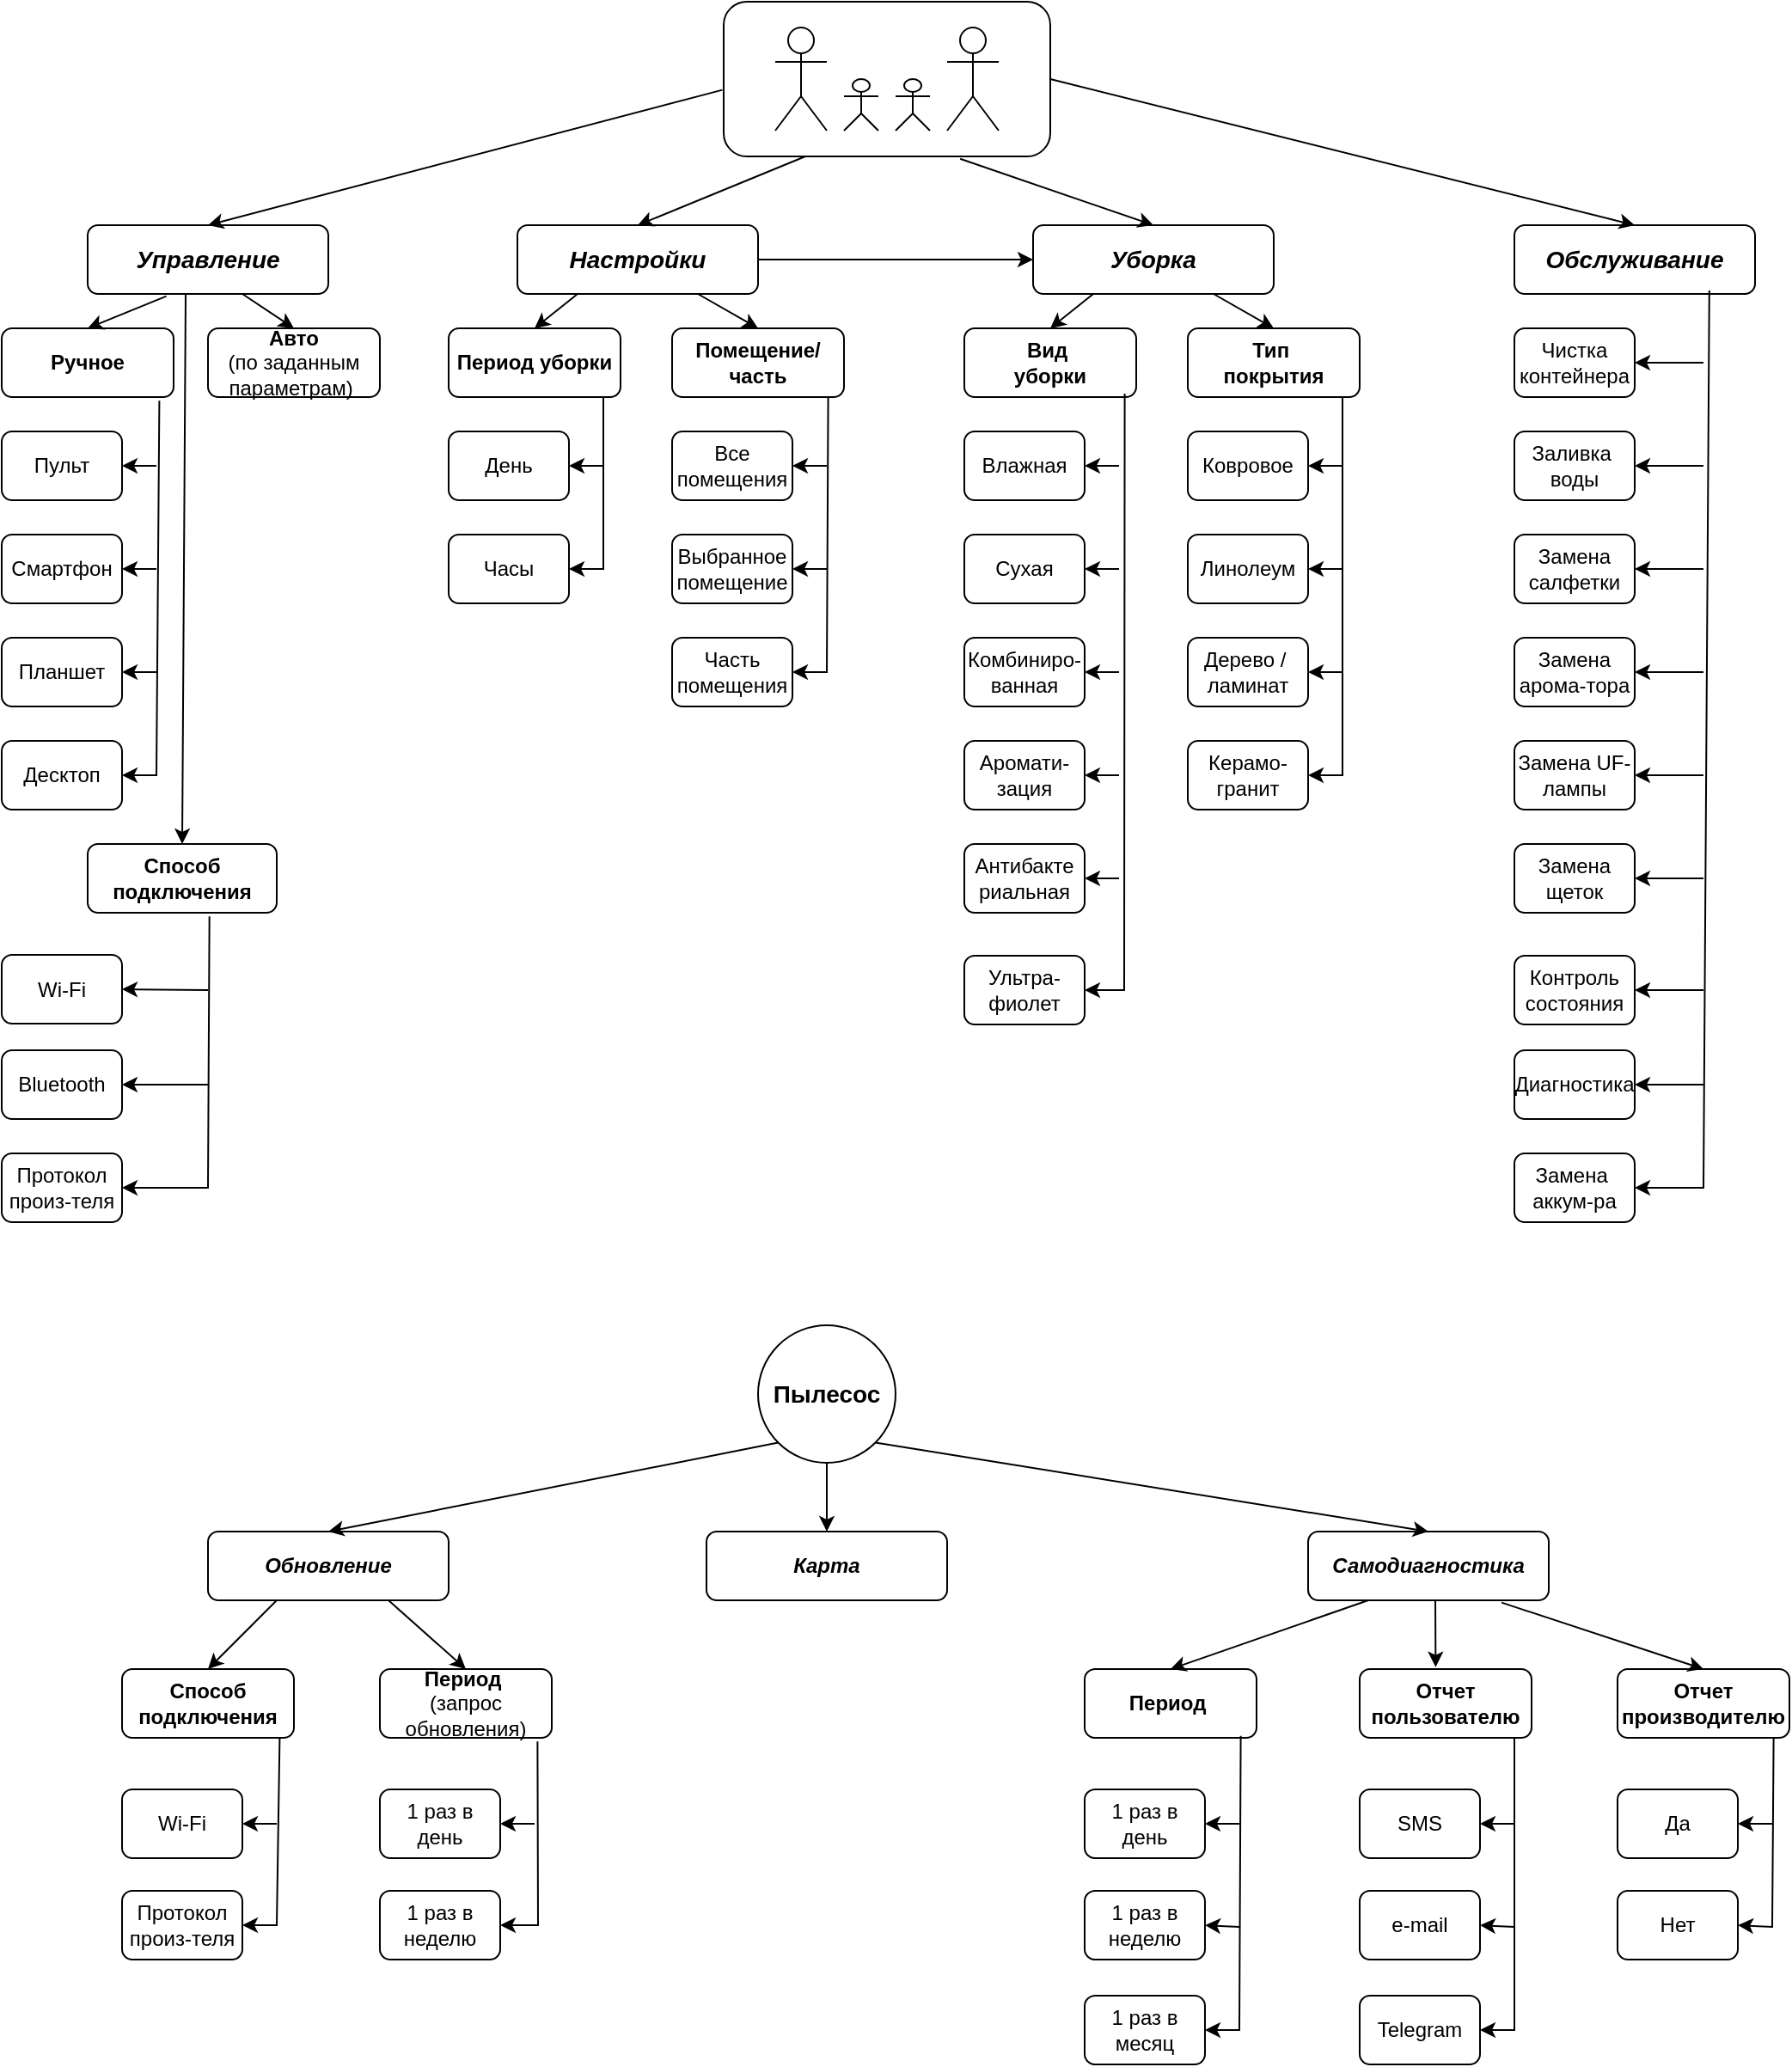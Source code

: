 <mxfile version="21.6.8" type="device">
  <diagram name="Страница — 1" id="SS0LKiCaNw81n5sCxz9W">
    <mxGraphModel dx="1395" dy="712" grid="1" gridSize="10" guides="1" tooltips="1" connect="1" arrows="1" fold="1" page="1" pageScale="1" pageWidth="827" pageHeight="1169" math="0" shadow="0">
      <root>
        <mxCell id="0" />
        <mxCell id="1" parent="0" />
        <mxCell id="bvIRMd0TTN2Kx9kv86Fz-1" value="" style="rounded=1;whiteSpace=wrap;html=1;" parent="1" vertex="1">
          <mxGeometry x="420" y="30" width="190" height="90" as="geometry" />
        </mxCell>
        <mxCell id="bvIRMd0TTN2Kx9kv86Fz-2" value="" style="shape=umlActor;verticalLabelPosition=bottom;verticalAlign=top;html=1;outlineConnect=0;" parent="1" vertex="1">
          <mxGeometry x="450" y="45" width="30" height="60" as="geometry" />
        </mxCell>
        <mxCell id="bvIRMd0TTN2Kx9kv86Fz-4" value="" style="shape=umlActor;verticalLabelPosition=bottom;verticalAlign=top;html=1;outlineConnect=0;" parent="1" vertex="1">
          <mxGeometry x="550" y="45" width="30" height="60" as="geometry" />
        </mxCell>
        <mxCell id="bvIRMd0TTN2Kx9kv86Fz-5" value="" style="shape=umlActor;verticalLabelPosition=bottom;verticalAlign=top;html=1;outlineConnect=0;" parent="1" vertex="1">
          <mxGeometry x="490" y="75" width="20" height="30" as="geometry" />
        </mxCell>
        <mxCell id="bvIRMd0TTN2Kx9kv86Fz-6" value="" style="shape=umlActor;verticalLabelPosition=bottom;verticalAlign=top;html=1;outlineConnect=0;" parent="1" vertex="1">
          <mxGeometry x="520" y="75" width="20" height="30" as="geometry" />
        </mxCell>
        <mxCell id="bvIRMd0TTN2Kx9kv86Fz-10" value="&lt;b&gt;&lt;i&gt;&lt;font style=&quot;font-size: 14px;&quot;&gt;Уборка&lt;/font&gt;&lt;/i&gt;&lt;/b&gt;" style="rounded=1;whiteSpace=wrap;html=1;" parent="1" vertex="1">
          <mxGeometry x="600" y="160" width="140" height="40" as="geometry" />
        </mxCell>
        <mxCell id="bvIRMd0TTN2Kx9kv86Fz-14" value="&lt;b&gt;&lt;i&gt;&lt;font style=&quot;font-size: 14px;&quot;&gt;Обслуживание&lt;/font&gt;&lt;/i&gt;&lt;/b&gt;" style="rounded=1;whiteSpace=wrap;html=1;" parent="1" vertex="1">
          <mxGeometry x="880" y="160" width="140" height="40" as="geometry" />
        </mxCell>
        <mxCell id="bvIRMd0TTN2Kx9kv86Fz-15" value="&lt;b&gt;Способ&lt;br&gt;подключения&lt;/b&gt;" style="rounded=1;whiteSpace=wrap;html=1;" parent="1" vertex="1">
          <mxGeometry x="50" y="520" width="110" height="40" as="geometry" />
        </mxCell>
        <mxCell id="bvIRMd0TTN2Kx9kv86Fz-16" value="Влажная" style="rounded=1;whiteSpace=wrap;html=1;" parent="1" vertex="1">
          <mxGeometry x="560" y="280" width="70" height="40" as="geometry" />
        </mxCell>
        <mxCell id="bvIRMd0TTN2Kx9kv86Fz-19" value="Сухая" style="rounded=1;whiteSpace=wrap;html=1;" parent="1" vertex="1">
          <mxGeometry x="560" y="340" width="70" height="40" as="geometry" />
        </mxCell>
        <mxCell id="bvIRMd0TTN2Kx9kv86Fz-20" value="Комбиниро-ванная" style="rounded=1;whiteSpace=wrap;html=1;" parent="1" vertex="1">
          <mxGeometry x="560" y="400" width="70" height="40" as="geometry" />
        </mxCell>
        <mxCell id="bvIRMd0TTN2Kx9kv86Fz-21" value="Аромати-зация" style="rounded=1;whiteSpace=wrap;html=1;" parent="1" vertex="1">
          <mxGeometry x="560" y="460" width="70" height="40" as="geometry" />
        </mxCell>
        <mxCell id="bvIRMd0TTN2Kx9kv86Fz-22" value="Антибакте&lt;br style=&quot;border-color: var(--border-color);&quot;&gt;риальная" style="rounded=1;whiteSpace=wrap;html=1;" parent="1" vertex="1">
          <mxGeometry x="560" y="520" width="70" height="40" as="geometry" />
        </mxCell>
        <mxCell id="bvIRMd0TTN2Kx9kv86Fz-25" value="&lt;b&gt;&lt;i&gt;&lt;font style=&quot;font-size: 14px;&quot;&gt;Управление&lt;/font&gt;&lt;/i&gt;&lt;/b&gt;" style="rounded=1;whiteSpace=wrap;html=1;" parent="1" vertex="1">
          <mxGeometry x="50" y="160" width="140" height="40" as="geometry" />
        </mxCell>
        <mxCell id="bvIRMd0TTN2Kx9kv86Fz-26" value="&lt;b&gt;Авто &lt;/b&gt;&lt;br&gt;(по заданным&lt;br&gt;параметрам)&amp;nbsp;" style="rounded=1;whiteSpace=wrap;html=1;" parent="1" vertex="1">
          <mxGeometry x="120" y="220" width="100" height="40" as="geometry" />
        </mxCell>
        <mxCell id="bvIRMd0TTN2Kx9kv86Fz-27" value="&lt;font style=&quot;font-size: 12px;&quot;&gt;&lt;b&gt;Ручное&lt;/b&gt;&lt;/font&gt;" style="rounded=1;whiteSpace=wrap;html=1;" parent="1" vertex="1">
          <mxGeometry y="220" width="100" height="40" as="geometry" />
        </mxCell>
        <mxCell id="bvIRMd0TTN2Kx9kv86Fz-28" value="&lt;b&gt;&lt;i&gt;&lt;font style=&quot;font-size: 14px;&quot;&gt;Настройки&lt;/font&gt;&lt;/i&gt;&lt;/b&gt;" style="rounded=1;whiteSpace=wrap;html=1;" parent="1" vertex="1">
          <mxGeometry x="300" y="160" width="140" height="40" as="geometry" />
        </mxCell>
        <mxCell id="bvIRMd0TTN2Kx9kv86Fz-29" value="&lt;b&gt;Помещение/&lt;br&gt;часть&lt;/b&gt;" style="rounded=1;whiteSpace=wrap;html=1;" parent="1" vertex="1">
          <mxGeometry x="390" y="220" width="100" height="40" as="geometry" />
        </mxCell>
        <mxCell id="bvIRMd0TTN2Kx9kv86Fz-30" value="&lt;b&gt;Период уборки&lt;/b&gt;" style="rounded=1;whiteSpace=wrap;html=1;" parent="1" vertex="1">
          <mxGeometry x="260" y="220" width="100" height="40" as="geometry" />
        </mxCell>
        <mxCell id="bvIRMd0TTN2Kx9kv86Fz-32" value="Все помещения" style="rounded=1;whiteSpace=wrap;html=1;" parent="1" vertex="1">
          <mxGeometry x="390" y="280" width="70" height="40" as="geometry" />
        </mxCell>
        <mxCell id="bvIRMd0TTN2Kx9kv86Fz-33" value="Выбранное помещение" style="rounded=1;whiteSpace=wrap;html=1;" parent="1" vertex="1">
          <mxGeometry x="390" y="340" width="70" height="40" as="geometry" />
        </mxCell>
        <mxCell id="bvIRMd0TTN2Kx9kv86Fz-34" value="Часть помещения" style="rounded=1;whiteSpace=wrap;html=1;" parent="1" vertex="1">
          <mxGeometry x="390" y="400" width="70" height="40" as="geometry" />
        </mxCell>
        <mxCell id="bvIRMd0TTN2Kx9kv86Fz-35" value="День" style="rounded=1;whiteSpace=wrap;html=1;" parent="1" vertex="1">
          <mxGeometry x="260" y="280" width="70" height="40" as="geometry" />
        </mxCell>
        <mxCell id="bvIRMd0TTN2Kx9kv86Fz-36" value="Часы" style="rounded=1;whiteSpace=wrap;html=1;" parent="1" vertex="1">
          <mxGeometry x="260" y="340" width="70" height="40" as="geometry" />
        </mxCell>
        <mxCell id="bvIRMd0TTN2Kx9kv86Fz-38" value="Пульт" style="rounded=1;whiteSpace=wrap;html=1;" parent="1" vertex="1">
          <mxGeometry y="280" width="70" height="40" as="geometry" />
        </mxCell>
        <mxCell id="bvIRMd0TTN2Kx9kv86Fz-39" value="Смартфон" style="rounded=1;whiteSpace=wrap;html=1;" parent="1" vertex="1">
          <mxGeometry y="340" width="70" height="40" as="geometry" />
        </mxCell>
        <mxCell id="bvIRMd0TTN2Kx9kv86Fz-40" value="Планшет" style="rounded=1;whiteSpace=wrap;html=1;" parent="1" vertex="1">
          <mxGeometry y="400" width="70" height="40" as="geometry" />
        </mxCell>
        <mxCell id="bvIRMd0TTN2Kx9kv86Fz-41" value="Wi-Fi" style="rounded=1;whiteSpace=wrap;html=1;" parent="1" vertex="1">
          <mxGeometry y="584.5" width="70" height="40" as="geometry" />
        </mxCell>
        <mxCell id="bvIRMd0TTN2Kx9kv86Fz-42" value="Bluetooth" style="rounded=1;whiteSpace=wrap;html=1;" parent="1" vertex="1">
          <mxGeometry y="640" width="70" height="40" as="geometry" />
        </mxCell>
        <mxCell id="bvIRMd0TTN2Kx9kv86Fz-43" value="Протокол&lt;br&gt;произ-теля" style="rounded=1;whiteSpace=wrap;html=1;" parent="1" vertex="1">
          <mxGeometry y="700" width="70" height="40" as="geometry" />
        </mxCell>
        <mxCell id="bvIRMd0TTN2Kx9kv86Fz-46" value="Десктоп" style="rounded=1;whiteSpace=wrap;html=1;" parent="1" vertex="1">
          <mxGeometry y="460" width="70" height="40" as="geometry" />
        </mxCell>
        <mxCell id="bvIRMd0TTN2Kx9kv86Fz-47" value="&lt;b&gt;Тип&amp;nbsp;&lt;br&gt;покрытия&lt;/b&gt;" style="rounded=1;whiteSpace=wrap;html=1;" parent="1" vertex="1">
          <mxGeometry x="690" y="220" width="100" height="40" as="geometry" />
        </mxCell>
        <mxCell id="bvIRMd0TTN2Kx9kv86Fz-48" value="Ковровое" style="rounded=1;whiteSpace=wrap;html=1;" parent="1" vertex="1">
          <mxGeometry x="690" y="280" width="70" height="40" as="geometry" />
        </mxCell>
        <mxCell id="bvIRMd0TTN2Kx9kv86Fz-49" value="Дерево /&amp;nbsp;&lt;br&gt;ламинат" style="rounded=1;whiteSpace=wrap;html=1;" parent="1" vertex="1">
          <mxGeometry x="690" y="400" width="70" height="40" as="geometry" />
        </mxCell>
        <mxCell id="bvIRMd0TTN2Kx9kv86Fz-50" value="Керамо-гранит" style="rounded=1;whiteSpace=wrap;html=1;" parent="1" vertex="1">
          <mxGeometry x="690" y="460" width="70" height="40" as="geometry" />
        </mxCell>
        <mxCell id="bvIRMd0TTN2Kx9kv86Fz-51" value="Линолеум" style="rounded=1;whiteSpace=wrap;html=1;" parent="1" vertex="1">
          <mxGeometry x="690" y="340" width="70" height="40" as="geometry" />
        </mxCell>
        <mxCell id="bvIRMd0TTN2Kx9kv86Fz-53" value="Замена&lt;br&gt;щеток" style="rounded=1;whiteSpace=wrap;html=1;" parent="1" vertex="1">
          <mxGeometry x="880" y="520" width="70" height="40" as="geometry" />
        </mxCell>
        <mxCell id="bvIRMd0TTN2Kx9kv86Fz-54" value="Замена&amp;nbsp;&lt;br&gt;аккум-ра" style="rounded=1;whiteSpace=wrap;html=1;" parent="1" vertex="1">
          <mxGeometry x="880" y="700" width="70" height="40" as="geometry" />
        </mxCell>
        <mxCell id="bvIRMd0TTN2Kx9kv86Fz-55" value="Чистка&lt;br&gt;контейнера" style="rounded=1;whiteSpace=wrap;html=1;" parent="1" vertex="1">
          <mxGeometry x="880" y="220" width="70" height="40" as="geometry" />
        </mxCell>
        <mxCell id="bvIRMd0TTN2Kx9kv86Fz-56" value="Заливка&amp;nbsp;&lt;br&gt;воды" style="rounded=1;whiteSpace=wrap;html=1;" parent="1" vertex="1">
          <mxGeometry x="880" y="280" width="70" height="40" as="geometry" />
        </mxCell>
        <mxCell id="bvIRMd0TTN2Kx9kv86Fz-57" value="Диагностика" style="rounded=1;whiteSpace=wrap;html=1;" parent="1" vertex="1">
          <mxGeometry x="880" y="640" width="70" height="40" as="geometry" />
        </mxCell>
        <mxCell id="bvIRMd0TTN2Kx9kv86Fz-58" value="Замена UF-лампы" style="rounded=1;whiteSpace=wrap;html=1;" parent="1" vertex="1">
          <mxGeometry x="880" y="460" width="70" height="40" as="geometry" />
        </mxCell>
        <mxCell id="bvIRMd0TTN2Kx9kv86Fz-59" value="Замена&lt;br&gt;арома-тора" style="rounded=1;whiteSpace=wrap;html=1;" parent="1" vertex="1">
          <mxGeometry x="880" y="400" width="70" height="40" as="geometry" />
        </mxCell>
        <mxCell id="bvIRMd0TTN2Kx9kv86Fz-61" value="&lt;font style=&quot;font-size: 14px;&quot;&gt;&lt;b&gt;Пылесос&lt;/b&gt;&lt;/font&gt;" style="ellipse;whiteSpace=wrap;html=1;aspect=fixed;" parent="1" vertex="1">
          <mxGeometry x="440" y="800" width="80" height="80" as="geometry" />
        </mxCell>
        <mxCell id="bvIRMd0TTN2Kx9kv86Fz-62" value="&lt;font style=&quot;font-size: 12px;&quot;&gt;&lt;b&gt;&lt;i&gt;Обновление&lt;/i&gt;&lt;/b&gt;&lt;/font&gt;" style="rounded=1;whiteSpace=wrap;html=1;" parent="1" vertex="1">
          <mxGeometry x="120" y="920" width="140" height="40" as="geometry" />
        </mxCell>
        <mxCell id="bvIRMd0TTN2Kx9kv86Fz-63" value="&lt;i&gt;&lt;b&gt;&lt;font style=&quot;font-size: 12px;&quot;&gt;Самодиагностика&lt;/font&gt;&lt;/b&gt;&lt;/i&gt;" style="rounded=1;whiteSpace=wrap;html=1;" parent="1" vertex="1">
          <mxGeometry x="760" y="920" width="140" height="40" as="geometry" />
        </mxCell>
        <mxCell id="bvIRMd0TTN2Kx9kv86Fz-64" value="Контроль&lt;br&gt;состояния" style="rounded=1;whiteSpace=wrap;html=1;" parent="1" vertex="1">
          <mxGeometry x="880" y="585" width="70" height="40" as="geometry" />
        </mxCell>
        <mxCell id="bvIRMd0TTN2Kx9kv86Fz-65" style="edgeStyle=orthogonalEdgeStyle;rounded=0;orthogonalLoop=1;jettySize=auto;html=1;exitX=0.5;exitY=1;exitDx=0;exitDy=0;" parent="1" source="bvIRMd0TTN2Kx9kv86Fz-48" target="bvIRMd0TTN2Kx9kv86Fz-48" edge="1">
          <mxGeometry relative="1" as="geometry" />
        </mxCell>
        <mxCell id="bvIRMd0TTN2Kx9kv86Fz-67" value="&lt;b&gt;Вид&amp;nbsp;&lt;br&gt;уборки&lt;/b&gt;" style="rounded=1;whiteSpace=wrap;html=1;" parent="1" vertex="1">
          <mxGeometry x="560" y="220" width="100" height="40" as="geometry" />
        </mxCell>
        <mxCell id="bvIRMd0TTN2Kx9kv86Fz-68" value="Ультра-фиолет" style="rounded=1;whiteSpace=wrap;html=1;" parent="1" vertex="1">
          <mxGeometry x="560" y="585" width="70" height="40" as="geometry" />
        </mxCell>
        <mxCell id="bvIRMd0TTN2Kx9kv86Fz-69" value="Замена&lt;br&gt;салфетки" style="rounded=1;whiteSpace=wrap;html=1;" parent="1" vertex="1">
          <mxGeometry x="880" y="340" width="70" height="40" as="geometry" />
        </mxCell>
        <mxCell id="bvIRMd0TTN2Kx9kv86Fz-71" value="" style="endArrow=classic;html=1;rounded=0;exitX=-0.004;exitY=0.57;exitDx=0;exitDy=0;exitPerimeter=0;entryX=0.5;entryY=0;entryDx=0;entryDy=0;" parent="1" source="bvIRMd0TTN2Kx9kv86Fz-1" target="bvIRMd0TTN2Kx9kv86Fz-25" edge="1">
          <mxGeometry width="50" height="50" relative="1" as="geometry">
            <mxPoint x="360" y="350" as="sourcePoint" />
            <mxPoint x="410" y="300" as="targetPoint" />
          </mxGeometry>
        </mxCell>
        <mxCell id="bvIRMd0TTN2Kx9kv86Fz-72" value="" style="endArrow=classic;html=1;rounded=0;entryX=0.5;entryY=0;entryDx=0;entryDy=0;exitX=0.25;exitY=1;exitDx=0;exitDy=0;" parent="1" source="bvIRMd0TTN2Kx9kv86Fz-1" target="bvIRMd0TTN2Kx9kv86Fz-28" edge="1">
          <mxGeometry width="50" height="50" relative="1" as="geometry">
            <mxPoint x="480" y="120" as="sourcePoint" />
            <mxPoint x="410" y="300" as="targetPoint" />
          </mxGeometry>
        </mxCell>
        <mxCell id="bvIRMd0TTN2Kx9kv86Fz-73" value="" style="endArrow=classic;html=1;rounded=0;exitX=0.724;exitY=1.015;exitDx=0;exitDy=0;exitPerimeter=0;entryX=0.5;entryY=0;entryDx=0;entryDy=0;" parent="1" source="bvIRMd0TTN2Kx9kv86Fz-1" target="bvIRMd0TTN2Kx9kv86Fz-10" edge="1">
          <mxGeometry width="50" height="50" relative="1" as="geometry">
            <mxPoint x="360" y="350" as="sourcePoint" />
            <mxPoint x="410" y="300" as="targetPoint" />
          </mxGeometry>
        </mxCell>
        <mxCell id="bvIRMd0TTN2Kx9kv86Fz-74" value="" style="endArrow=classic;html=1;rounded=0;exitX=1;exitY=0.5;exitDx=0;exitDy=0;entryX=0.5;entryY=0;entryDx=0;entryDy=0;" parent="1" source="bvIRMd0TTN2Kx9kv86Fz-1" target="bvIRMd0TTN2Kx9kv86Fz-14" edge="1">
          <mxGeometry width="50" height="50" relative="1" as="geometry">
            <mxPoint x="650" y="60" as="sourcePoint" />
            <mxPoint x="410" y="300" as="targetPoint" />
          </mxGeometry>
        </mxCell>
        <mxCell id="bvIRMd0TTN2Kx9kv86Fz-75" value="" style="endArrow=classic;html=1;rounded=0;exitX=0.327;exitY=1.033;exitDx=0;exitDy=0;entryX=0.5;entryY=0;entryDx=0;entryDy=0;exitPerimeter=0;" parent="1" source="bvIRMd0TTN2Kx9kv86Fz-25" target="bvIRMd0TTN2Kx9kv86Fz-27" edge="1">
          <mxGeometry width="50" height="50" relative="1" as="geometry">
            <mxPoint x="380" y="380" as="sourcePoint" />
            <mxPoint x="430" y="330" as="targetPoint" />
          </mxGeometry>
        </mxCell>
        <mxCell id="bvIRMd0TTN2Kx9kv86Fz-76" value="" style="endArrow=classic;html=1;rounded=0;entryX=0.5;entryY=0;entryDx=0;entryDy=0;" parent="1" target="bvIRMd0TTN2Kx9kv86Fz-26" edge="1">
          <mxGeometry width="50" height="50" relative="1" as="geometry">
            <mxPoint x="140" y="200" as="sourcePoint" />
            <mxPoint x="430" y="330" as="targetPoint" />
          </mxGeometry>
        </mxCell>
        <mxCell id="bvIRMd0TTN2Kx9kv86Fz-83" value="" style="endArrow=classic;html=1;rounded=0;exitX=0.25;exitY=1;exitDx=0;exitDy=0;entryX=0.5;entryY=0;entryDx=0;entryDy=0;" parent="1" source="bvIRMd0TTN2Kx9kv86Fz-28" target="bvIRMd0TTN2Kx9kv86Fz-30" edge="1">
          <mxGeometry width="50" height="50" relative="1" as="geometry">
            <mxPoint x="150" y="420" as="sourcePoint" />
            <mxPoint x="200" y="370" as="targetPoint" />
          </mxGeometry>
        </mxCell>
        <mxCell id="bvIRMd0TTN2Kx9kv86Fz-84" value="" style="endArrow=classic;html=1;rounded=0;exitX=0.75;exitY=1;exitDx=0;exitDy=0;entryX=0.5;entryY=0;entryDx=0;entryDy=0;" parent="1" source="bvIRMd0TTN2Kx9kv86Fz-28" target="bvIRMd0TTN2Kx9kv86Fz-29" edge="1">
          <mxGeometry width="50" height="50" relative="1" as="geometry">
            <mxPoint x="170" y="430" as="sourcePoint" />
            <mxPoint x="220" y="380" as="targetPoint" />
          </mxGeometry>
        </mxCell>
        <mxCell id="bvIRMd0TTN2Kx9kv86Fz-85" value="" style="endArrow=classic;html=1;rounded=0;exitX=0.25;exitY=1;exitDx=0;exitDy=0;entryX=0.5;entryY=0;entryDx=0;entryDy=0;" parent="1" source="bvIRMd0TTN2Kx9kv86Fz-10" target="bvIRMd0TTN2Kx9kv86Fz-67" edge="1">
          <mxGeometry width="50" height="50" relative="1" as="geometry">
            <mxPoint x="-170" y="490" as="sourcePoint" />
            <mxPoint x="-120" y="440" as="targetPoint" />
          </mxGeometry>
        </mxCell>
        <mxCell id="bvIRMd0TTN2Kx9kv86Fz-86" value="" style="endArrow=classic;html=1;rounded=0;exitX=0.75;exitY=1;exitDx=0;exitDy=0;entryX=0.5;entryY=0;entryDx=0;entryDy=0;" parent="1" source="bvIRMd0TTN2Kx9kv86Fz-10" target="bvIRMd0TTN2Kx9kv86Fz-47" edge="1">
          <mxGeometry width="50" height="50" relative="1" as="geometry">
            <mxPoint x="-140" y="370" as="sourcePoint" />
            <mxPoint x="-90" y="320" as="targetPoint" />
          </mxGeometry>
        </mxCell>
        <mxCell id="bvIRMd0TTN2Kx9kv86Fz-87" value="" style="endArrow=classic;html=1;rounded=0;exitX=0.81;exitY=0.95;exitDx=0;exitDy=0;entryX=1;entryY=0.5;entryDx=0;entryDy=0;exitPerimeter=0;" parent="1" source="bvIRMd0TTN2Kx9kv86Fz-14" target="bvIRMd0TTN2Kx9kv86Fz-54" edge="1">
          <mxGeometry width="50" height="50" relative="1" as="geometry">
            <mxPoint x="210" y="490" as="sourcePoint" />
            <mxPoint x="980" y="220" as="targetPoint" />
            <Array as="points">
              <mxPoint x="990" y="720" />
            </Array>
          </mxGeometry>
        </mxCell>
        <mxCell id="bvIRMd0TTN2Kx9kv86Fz-88" value="" style="endArrow=classic;html=1;rounded=0;entryX=1;entryY=0.5;entryDx=0;entryDy=0;" parent="1" target="bvIRMd0TTN2Kx9kv86Fz-57" edge="1">
          <mxGeometry width="50" height="50" relative="1" as="geometry">
            <mxPoint x="990" y="660" as="sourcePoint" />
            <mxPoint x="790" y="640" as="targetPoint" />
          </mxGeometry>
        </mxCell>
        <mxCell id="bvIRMd0TTN2Kx9kv86Fz-89" value="" style="endArrow=classic;html=1;rounded=0;entryX=1;entryY=0.5;entryDx=0;entryDy=0;" parent="1" target="bvIRMd0TTN2Kx9kv86Fz-64" edge="1">
          <mxGeometry width="50" height="50" relative="1" as="geometry">
            <mxPoint x="990" y="605" as="sourcePoint" />
            <mxPoint x="790" y="580" as="targetPoint" />
          </mxGeometry>
        </mxCell>
        <mxCell id="bvIRMd0TTN2Kx9kv86Fz-90" value="" style="endArrow=classic;html=1;rounded=0;entryX=1;entryY=0.5;entryDx=0;entryDy=0;" parent="1" target="bvIRMd0TTN2Kx9kv86Fz-53" edge="1">
          <mxGeometry width="50" height="50" relative="1" as="geometry">
            <mxPoint x="990" y="540" as="sourcePoint" />
            <mxPoint x="760" y="600" as="targetPoint" />
          </mxGeometry>
        </mxCell>
        <mxCell id="bvIRMd0TTN2Kx9kv86Fz-91" value="" style="endArrow=classic;html=1;rounded=0;entryX=1;entryY=0.5;entryDx=0;entryDy=0;" parent="1" target="bvIRMd0TTN2Kx9kv86Fz-58" edge="1">
          <mxGeometry width="50" height="50" relative="1" as="geometry">
            <mxPoint x="990" y="480" as="sourcePoint" />
            <mxPoint x="800" y="550" as="targetPoint" />
          </mxGeometry>
        </mxCell>
        <mxCell id="bvIRMd0TTN2Kx9kv86Fz-92" value="" style="endArrow=classic;html=1;rounded=0;entryX=1;entryY=0.5;entryDx=0;entryDy=0;" parent="1" target="bvIRMd0TTN2Kx9kv86Fz-59" edge="1">
          <mxGeometry width="50" height="50" relative="1" as="geometry">
            <mxPoint x="990" y="420" as="sourcePoint" />
            <mxPoint x="770" y="540" as="targetPoint" />
          </mxGeometry>
        </mxCell>
        <mxCell id="bvIRMd0TTN2Kx9kv86Fz-93" value="" style="endArrow=classic;html=1;rounded=0;entryX=1;entryY=0.5;entryDx=0;entryDy=0;" parent="1" target="bvIRMd0TTN2Kx9kv86Fz-69" edge="1">
          <mxGeometry width="50" height="50" relative="1" as="geometry">
            <mxPoint x="990" y="360" as="sourcePoint" />
            <mxPoint x="460" y="510" as="targetPoint" />
          </mxGeometry>
        </mxCell>
        <mxCell id="bvIRMd0TTN2Kx9kv86Fz-94" value="" style="endArrow=classic;html=1;rounded=0;entryX=1;entryY=0.5;entryDx=0;entryDy=0;" parent="1" target="bvIRMd0TTN2Kx9kv86Fz-56" edge="1">
          <mxGeometry width="50" height="50" relative="1" as="geometry">
            <mxPoint x="990" y="300" as="sourcePoint" />
            <mxPoint x="960" y="300" as="targetPoint" />
          </mxGeometry>
        </mxCell>
        <mxCell id="bvIRMd0TTN2Kx9kv86Fz-95" value="" style="endArrow=classic;html=1;rounded=0;entryX=1;entryY=0.5;entryDx=0;entryDy=0;" parent="1" target="bvIRMd0TTN2Kx9kv86Fz-55" edge="1">
          <mxGeometry width="50" height="50" relative="1" as="geometry">
            <mxPoint x="990" y="240" as="sourcePoint" />
            <mxPoint x="460" y="540" as="targetPoint" />
          </mxGeometry>
        </mxCell>
        <mxCell id="bvIRMd0TTN2Kx9kv86Fz-96" value="" style="endArrow=classic;html=1;rounded=0;entryX=1;entryY=0.5;entryDx=0;entryDy=0;" parent="1" target="bvIRMd0TTN2Kx9kv86Fz-50" edge="1">
          <mxGeometry width="50" height="50" relative="1" as="geometry">
            <mxPoint x="780" y="260" as="sourcePoint" />
            <mxPoint x="770" y="540" as="targetPoint" />
            <Array as="points">
              <mxPoint x="780" y="480" />
            </Array>
          </mxGeometry>
        </mxCell>
        <mxCell id="bvIRMd0TTN2Kx9kv86Fz-97" value="" style="endArrow=classic;html=1;rounded=0;entryX=1;entryY=0.5;entryDx=0;entryDy=0;" parent="1" target="bvIRMd0TTN2Kx9kv86Fz-49" edge="1">
          <mxGeometry width="50" height="50" relative="1" as="geometry">
            <mxPoint x="780" y="420" as="sourcePoint" />
            <mxPoint x="480" y="490" as="targetPoint" />
          </mxGeometry>
        </mxCell>
        <mxCell id="bvIRMd0TTN2Kx9kv86Fz-98" value="" style="endArrow=classic;html=1;rounded=0;entryX=1;entryY=0.5;entryDx=0;entryDy=0;" parent="1" target="bvIRMd0TTN2Kx9kv86Fz-51" edge="1">
          <mxGeometry width="50" height="50" relative="1" as="geometry">
            <mxPoint x="780" y="360" as="sourcePoint" />
            <mxPoint x="580" y="490" as="targetPoint" />
          </mxGeometry>
        </mxCell>
        <mxCell id="bvIRMd0TTN2Kx9kv86Fz-99" value="" style="endArrow=classic;html=1;rounded=0;entryX=1;entryY=0.5;entryDx=0;entryDy=0;" parent="1" target="bvIRMd0TTN2Kx9kv86Fz-48" edge="1">
          <mxGeometry width="50" height="50" relative="1" as="geometry">
            <mxPoint x="780" y="300" as="sourcePoint" />
            <mxPoint x="450" y="480" as="targetPoint" />
          </mxGeometry>
        </mxCell>
        <mxCell id="bvIRMd0TTN2Kx9kv86Fz-100" value="" style="endArrow=classic;html=1;rounded=0;exitX=0.933;exitY=0.95;exitDx=0;exitDy=0;exitPerimeter=0;entryX=1;entryY=0.5;entryDx=0;entryDy=0;" parent="1" source="bvIRMd0TTN2Kx9kv86Fz-67" target="bvIRMd0TTN2Kx9kv86Fz-68" edge="1">
          <mxGeometry width="50" height="50" relative="1" as="geometry">
            <mxPoint x="430" y="550" as="sourcePoint" />
            <mxPoint x="480" y="500" as="targetPoint" />
            <Array as="points">
              <mxPoint x="653" y="605" />
            </Array>
          </mxGeometry>
        </mxCell>
        <mxCell id="bvIRMd0TTN2Kx9kv86Fz-101" value="" style="endArrow=classic;html=1;rounded=0;entryX=1;entryY=0.5;entryDx=0;entryDy=0;" parent="1" target="bvIRMd0TTN2Kx9kv86Fz-22" edge="1">
          <mxGeometry width="50" height="50" relative="1" as="geometry">
            <mxPoint x="650" y="540" as="sourcePoint" />
            <mxPoint x="440" y="420" as="targetPoint" />
          </mxGeometry>
        </mxCell>
        <mxCell id="bvIRMd0TTN2Kx9kv86Fz-102" value="" style="endArrow=classic;html=1;rounded=0;entryX=1;entryY=0.5;entryDx=0;entryDy=0;" parent="1" target="bvIRMd0TTN2Kx9kv86Fz-21" edge="1">
          <mxGeometry width="50" height="50" relative="1" as="geometry">
            <mxPoint x="650" y="480" as="sourcePoint" />
            <mxPoint x="430" y="550" as="targetPoint" />
          </mxGeometry>
        </mxCell>
        <mxCell id="bvIRMd0TTN2Kx9kv86Fz-103" value="" style="endArrow=classic;html=1;rounded=0;entryX=1;entryY=0.5;entryDx=0;entryDy=0;" parent="1" target="bvIRMd0TTN2Kx9kv86Fz-20" edge="1">
          <mxGeometry width="50" height="50" relative="1" as="geometry">
            <mxPoint x="650" y="420" as="sourcePoint" />
            <mxPoint x="330" y="480" as="targetPoint" />
          </mxGeometry>
        </mxCell>
        <mxCell id="bvIRMd0TTN2Kx9kv86Fz-104" value="" style="endArrow=classic;html=1;rounded=0;entryX=1;entryY=0.5;entryDx=0;entryDy=0;" parent="1" target="bvIRMd0TTN2Kx9kv86Fz-19" edge="1">
          <mxGeometry width="50" height="50" relative="1" as="geometry">
            <mxPoint x="650" y="360" as="sourcePoint" />
            <mxPoint x="430" y="490" as="targetPoint" />
          </mxGeometry>
        </mxCell>
        <mxCell id="bvIRMd0TTN2Kx9kv86Fz-105" value="" style="endArrow=classic;html=1;rounded=0;entryX=1;entryY=0.5;entryDx=0;entryDy=0;" parent="1" target="bvIRMd0TTN2Kx9kv86Fz-16" edge="1">
          <mxGeometry width="50" height="50" relative="1" as="geometry">
            <mxPoint x="650" y="300" as="sourcePoint" />
            <mxPoint x="360" y="520" as="targetPoint" />
          </mxGeometry>
        </mxCell>
        <mxCell id="bvIRMd0TTN2Kx9kv86Fz-106" value="" style="endArrow=classic;html=1;rounded=0;entryX=1;entryY=0.5;entryDx=0;entryDy=0;exitX=0.908;exitY=0.992;exitDx=0;exitDy=0;exitPerimeter=0;" parent="1" source="bvIRMd0TTN2Kx9kv86Fz-29" target="bvIRMd0TTN2Kx9kv86Fz-34" edge="1">
          <mxGeometry width="50" height="50" relative="1" as="geometry">
            <mxPoint x="310" y="520" as="sourcePoint" />
            <mxPoint x="360" y="470" as="targetPoint" />
            <Array as="points">
              <mxPoint x="480" y="420" />
            </Array>
          </mxGeometry>
        </mxCell>
        <mxCell id="bvIRMd0TTN2Kx9kv86Fz-107" value="" style="endArrow=classic;html=1;rounded=0;entryX=1;entryY=0.5;entryDx=0;entryDy=0;" parent="1" target="bvIRMd0TTN2Kx9kv86Fz-33" edge="1">
          <mxGeometry width="50" height="50" relative="1" as="geometry">
            <mxPoint x="480" y="360" as="sourcePoint" />
            <mxPoint x="440" y="420" as="targetPoint" />
          </mxGeometry>
        </mxCell>
        <mxCell id="bvIRMd0TTN2Kx9kv86Fz-108" value="" style="endArrow=classic;html=1;rounded=0;entryX=1;entryY=0.5;entryDx=0;entryDy=0;" parent="1" target="bvIRMd0TTN2Kx9kv86Fz-32" edge="1">
          <mxGeometry width="50" height="50" relative="1" as="geometry">
            <mxPoint x="480" y="300" as="sourcePoint" />
            <mxPoint x="440" y="420" as="targetPoint" />
          </mxGeometry>
        </mxCell>
        <mxCell id="bvIRMd0TTN2Kx9kv86Fz-109" value="" style="endArrow=classic;html=1;rounded=0;entryX=1;entryY=0.5;entryDx=0;entryDy=0;" parent="1" target="bvIRMd0TTN2Kx9kv86Fz-36" edge="1">
          <mxGeometry width="50" height="50" relative="1" as="geometry">
            <mxPoint x="350" y="260" as="sourcePoint" />
            <mxPoint x="440" y="420" as="targetPoint" />
            <Array as="points">
              <mxPoint x="350" y="360" />
            </Array>
          </mxGeometry>
        </mxCell>
        <mxCell id="bvIRMd0TTN2Kx9kv86Fz-110" value="" style="endArrow=classic;html=1;rounded=0;" parent="1" target="bvIRMd0TTN2Kx9kv86Fz-35" edge="1">
          <mxGeometry width="50" height="50" relative="1" as="geometry">
            <mxPoint x="350" y="300" as="sourcePoint" />
            <mxPoint x="440" y="420" as="targetPoint" />
          </mxGeometry>
        </mxCell>
        <mxCell id="bvIRMd0TTN2Kx9kv86Fz-111" value="" style="endArrow=classic;html=1;rounded=0;exitX=0.917;exitY=1.054;exitDx=0;exitDy=0;exitPerimeter=0;entryX=1;entryY=0.5;entryDx=0;entryDy=0;" parent="1" source="bvIRMd0TTN2Kx9kv86Fz-27" target="bvIRMd0TTN2Kx9kv86Fz-46" edge="1">
          <mxGeometry width="50" height="50" relative="1" as="geometry">
            <mxPoint x="100" y="410" as="sourcePoint" />
            <mxPoint x="150" y="360" as="targetPoint" />
            <Array as="points">
              <mxPoint x="90" y="480" />
            </Array>
          </mxGeometry>
        </mxCell>
        <mxCell id="bvIRMd0TTN2Kx9kv86Fz-112" value="" style="endArrow=classic;html=1;rounded=0;" parent="1" edge="1">
          <mxGeometry width="50" height="50" relative="1" as="geometry">
            <mxPoint x="90" y="420" as="sourcePoint" />
            <mxPoint x="70" y="420" as="targetPoint" />
          </mxGeometry>
        </mxCell>
        <mxCell id="bvIRMd0TTN2Kx9kv86Fz-113" value="" style="endArrow=classic;html=1;rounded=0;entryX=1;entryY=0.5;entryDx=0;entryDy=0;" parent="1" target="bvIRMd0TTN2Kx9kv86Fz-39" edge="1">
          <mxGeometry width="50" height="50" relative="1" as="geometry">
            <mxPoint x="90" y="360" as="sourcePoint" />
            <mxPoint x="440" y="420" as="targetPoint" />
          </mxGeometry>
        </mxCell>
        <mxCell id="bvIRMd0TTN2Kx9kv86Fz-114" value="" style="endArrow=classic;html=1;rounded=0;entryX=1;entryY=0.5;entryDx=0;entryDy=0;" parent="1" target="bvIRMd0TTN2Kx9kv86Fz-38" edge="1">
          <mxGeometry width="50" height="50" relative="1" as="geometry">
            <mxPoint x="90" y="300" as="sourcePoint" />
            <mxPoint x="-160" y="410" as="targetPoint" />
          </mxGeometry>
        </mxCell>
        <mxCell id="bvIRMd0TTN2Kx9kv86Fz-115" value="" style="endArrow=classic;html=1;rounded=0;entryX=0.5;entryY=0;entryDx=0;entryDy=0;" parent="1" target="bvIRMd0TTN2Kx9kv86Fz-15" edge="1">
          <mxGeometry width="50" height="50" relative="1" as="geometry">
            <mxPoint x="107" y="200" as="sourcePoint" />
            <mxPoint x="-120" y="430" as="targetPoint" />
          </mxGeometry>
        </mxCell>
        <mxCell id="bvIRMd0TTN2Kx9kv86Fz-116" value="" style="endArrow=classic;html=1;rounded=0;exitX=0.644;exitY=1.054;exitDx=0;exitDy=0;exitPerimeter=0;" parent="1" source="bvIRMd0TTN2Kx9kv86Fz-15" edge="1">
          <mxGeometry width="50" height="50" relative="1" as="geometry">
            <mxPoint x="240" y="680" as="sourcePoint" />
            <mxPoint x="70" y="720" as="targetPoint" />
            <Array as="points">
              <mxPoint x="120" y="720" />
            </Array>
          </mxGeometry>
        </mxCell>
        <mxCell id="bvIRMd0TTN2Kx9kv86Fz-117" value="" style="endArrow=classic;html=1;rounded=0;entryX=1;entryY=0.5;entryDx=0;entryDy=0;" parent="1" target="bvIRMd0TTN2Kx9kv86Fz-42" edge="1">
          <mxGeometry width="50" height="50" relative="1" as="geometry">
            <mxPoint x="120" y="660" as="sourcePoint" />
            <mxPoint x="340" y="640" as="targetPoint" />
          </mxGeometry>
        </mxCell>
        <mxCell id="bvIRMd0TTN2Kx9kv86Fz-118" value="" style="endArrow=classic;html=1;rounded=0;entryX=1;entryY=0.5;entryDx=0;entryDy=0;" parent="1" target="bvIRMd0TTN2Kx9kv86Fz-41" edge="1">
          <mxGeometry width="50" height="50" relative="1" as="geometry">
            <mxPoint x="120" y="605" as="sourcePoint" />
            <mxPoint x="440" y="420" as="targetPoint" />
          </mxGeometry>
        </mxCell>
        <mxCell id="bvIRMd0TTN2Kx9kv86Fz-119" value="" style="endArrow=classic;html=1;rounded=0;exitX=0;exitY=1;exitDx=0;exitDy=0;entryX=0.5;entryY=0;entryDx=0;entryDy=0;" parent="1" source="bvIRMd0TTN2Kx9kv86Fz-61" target="bvIRMd0TTN2Kx9kv86Fz-62" edge="1">
          <mxGeometry width="50" height="50" relative="1" as="geometry">
            <mxPoint x="340" y="1150" as="sourcePoint" />
            <mxPoint x="390" y="1100" as="targetPoint" />
          </mxGeometry>
        </mxCell>
        <mxCell id="bvIRMd0TTN2Kx9kv86Fz-120" value="" style="endArrow=classic;html=1;rounded=0;exitX=1;exitY=1;exitDx=0;exitDy=0;entryX=0.5;entryY=0;entryDx=0;entryDy=0;" parent="1" source="bvIRMd0TTN2Kx9kv86Fz-61" target="bvIRMd0TTN2Kx9kv86Fz-63" edge="1">
          <mxGeometry width="50" height="50" relative="1" as="geometry">
            <mxPoint x="320" y="1140" as="sourcePoint" />
            <mxPoint x="370" y="1090" as="targetPoint" />
          </mxGeometry>
        </mxCell>
        <mxCell id="bvIRMd0TTN2Kx9kv86Fz-121" value="Wi-Fi" style="rounded=1;whiteSpace=wrap;html=1;" parent="1" vertex="1">
          <mxGeometry x="70" y="1070" width="70" height="40" as="geometry" />
        </mxCell>
        <mxCell id="bvIRMd0TTN2Kx9kv86Fz-123" value="Протокол&lt;br&gt;произ-теля" style="rounded=1;whiteSpace=wrap;html=1;" parent="1" vertex="1">
          <mxGeometry x="70" y="1129" width="70" height="40" as="geometry" />
        </mxCell>
        <mxCell id="bvIRMd0TTN2Kx9kv86Fz-124" value="&lt;font style=&quot;font-size: 12px;&quot;&gt;&lt;b&gt;Способ&lt;br&gt;подключения&lt;br&gt;&lt;/b&gt;&lt;/font&gt;" style="rounded=1;whiteSpace=wrap;html=1;" parent="1" vertex="1">
          <mxGeometry x="70" y="1000" width="100" height="40" as="geometry" />
        </mxCell>
        <mxCell id="bvIRMd0TTN2Kx9kv86Fz-125" value="&lt;font style=&quot;font-size: 12px;&quot;&gt;&lt;b&gt;Период&amp;nbsp;&lt;/b&gt;&lt;br&gt;(запрос обновления)&lt;br&gt;&lt;/font&gt;" style="rounded=1;whiteSpace=wrap;html=1;" parent="1" vertex="1">
          <mxGeometry x="220" y="1000" width="100" height="40" as="geometry" />
        </mxCell>
        <mxCell id="bvIRMd0TTN2Kx9kv86Fz-126" value="1 раз в день" style="rounded=1;whiteSpace=wrap;html=1;" parent="1" vertex="1">
          <mxGeometry x="220" y="1070" width="70" height="40" as="geometry" />
        </mxCell>
        <mxCell id="bvIRMd0TTN2Kx9kv86Fz-127" value="1 раз в неделю" style="rounded=1;whiteSpace=wrap;html=1;" parent="1" vertex="1">
          <mxGeometry x="220" y="1129" width="70" height="40" as="geometry" />
        </mxCell>
        <mxCell id="bvIRMd0TTN2Kx9kv86Fz-128" value="1 раз в день" style="rounded=1;whiteSpace=wrap;html=1;" parent="1" vertex="1">
          <mxGeometry x="630" y="1070" width="70" height="40" as="geometry" />
        </mxCell>
        <mxCell id="bvIRMd0TTN2Kx9kv86Fz-129" value="1 раз в неделю" style="rounded=1;whiteSpace=wrap;html=1;" parent="1" vertex="1">
          <mxGeometry x="630" y="1129" width="70" height="40" as="geometry" />
        </mxCell>
        <mxCell id="bvIRMd0TTN2Kx9kv86Fz-130" value="1 раз в месяц" style="rounded=1;whiteSpace=wrap;html=1;" parent="1" vertex="1">
          <mxGeometry x="630" y="1190" width="70" height="40" as="geometry" />
        </mxCell>
        <mxCell id="bvIRMd0TTN2Kx9kv86Fz-131" value="&lt;font style=&quot;font-size: 12px;&quot;&gt;&lt;b&gt;Период&amp;nbsp;&lt;/b&gt;&lt;br&gt;&lt;/font&gt;" style="rounded=1;whiteSpace=wrap;html=1;" parent="1" vertex="1">
          <mxGeometry x="630" y="1000" width="100" height="40" as="geometry" />
        </mxCell>
        <mxCell id="bvIRMd0TTN2Kx9kv86Fz-132" value="&lt;font style=&quot;font-size: 12px;&quot;&gt;&lt;b&gt;Отчет пользователю&lt;/b&gt;&lt;br&gt;&lt;/font&gt;" style="rounded=1;whiteSpace=wrap;html=1;" parent="1" vertex="1">
          <mxGeometry x="790" y="1000" width="100" height="40" as="geometry" />
        </mxCell>
        <mxCell id="bvIRMd0TTN2Kx9kv86Fz-133" value="SMS" style="rounded=1;whiteSpace=wrap;html=1;" parent="1" vertex="1">
          <mxGeometry x="790" y="1070" width="70" height="40" as="geometry" />
        </mxCell>
        <mxCell id="bvIRMd0TTN2Kx9kv86Fz-134" value="e-mail" style="rounded=1;whiteSpace=wrap;html=1;" parent="1" vertex="1">
          <mxGeometry x="790" y="1129" width="70" height="40" as="geometry" />
        </mxCell>
        <mxCell id="bvIRMd0TTN2Kx9kv86Fz-135" value="Telegram" style="rounded=1;whiteSpace=wrap;html=1;" parent="1" vertex="1">
          <mxGeometry x="790" y="1190" width="70" height="40" as="geometry" />
        </mxCell>
        <mxCell id="bvIRMd0TTN2Kx9kv86Fz-136" value="&lt;font style=&quot;font-size: 12px;&quot;&gt;&lt;b&gt;Отчет производителю&lt;/b&gt;&lt;br&gt;&lt;/font&gt;" style="rounded=1;whiteSpace=wrap;html=1;" parent="1" vertex="1">
          <mxGeometry x="940" y="1000" width="100" height="40" as="geometry" />
        </mxCell>
        <mxCell id="bvIRMd0TTN2Kx9kv86Fz-137" value="Да" style="rounded=1;whiteSpace=wrap;html=1;" parent="1" vertex="1">
          <mxGeometry x="940" y="1070" width="70" height="40" as="geometry" />
        </mxCell>
        <mxCell id="bvIRMd0TTN2Kx9kv86Fz-138" value="Нет" style="rounded=1;whiteSpace=wrap;html=1;" parent="1" vertex="1">
          <mxGeometry x="940" y="1129" width="70" height="40" as="geometry" />
        </mxCell>
        <mxCell id="bvIRMd0TTN2Kx9kv86Fz-139" value="" style="endArrow=classic;html=1;rounded=0;entryX=0.5;entryY=0;entryDx=0;entryDy=0;" parent="1" target="bvIRMd0TTN2Kx9kv86Fz-124" edge="1">
          <mxGeometry width="50" height="50" relative="1" as="geometry">
            <mxPoint x="160" y="960" as="sourcePoint" />
            <mxPoint x="250" y="1280" as="targetPoint" />
          </mxGeometry>
        </mxCell>
        <mxCell id="bvIRMd0TTN2Kx9kv86Fz-140" value="" style="endArrow=classic;html=1;rounded=0;exitX=0.75;exitY=1;exitDx=0;exitDy=0;entryX=0.5;entryY=0;entryDx=0;entryDy=0;" parent="1" source="bvIRMd0TTN2Kx9kv86Fz-62" target="bvIRMd0TTN2Kx9kv86Fz-125" edge="1">
          <mxGeometry width="50" height="50" relative="1" as="geometry">
            <mxPoint x="410" y="1060" as="sourcePoint" />
            <mxPoint x="460" y="1010" as="targetPoint" />
          </mxGeometry>
        </mxCell>
        <mxCell id="bvIRMd0TTN2Kx9kv86Fz-141" value="" style="endArrow=classic;html=1;rounded=0;exitX=0.917;exitY=1;exitDx=0;exitDy=0;exitPerimeter=0;entryX=1;entryY=0.5;entryDx=0;entryDy=0;" parent="1" source="bvIRMd0TTN2Kx9kv86Fz-124" target="bvIRMd0TTN2Kx9kv86Fz-123" edge="1">
          <mxGeometry width="50" height="50" relative="1" as="geometry">
            <mxPoint x="120" y="1240" as="sourcePoint" />
            <mxPoint x="170" y="1190" as="targetPoint" />
            <Array as="points">
              <mxPoint x="160" y="1149" />
            </Array>
          </mxGeometry>
        </mxCell>
        <mxCell id="bvIRMd0TTN2Kx9kv86Fz-142" value="" style="endArrow=classic;html=1;rounded=0;entryX=1;entryY=0.5;entryDx=0;entryDy=0;" parent="1" target="bvIRMd0TTN2Kx9kv86Fz-121" edge="1">
          <mxGeometry width="50" height="50" relative="1" as="geometry">
            <mxPoint x="160" y="1090" as="sourcePoint" />
            <mxPoint x="90" y="1210" as="targetPoint" />
          </mxGeometry>
        </mxCell>
        <mxCell id="bvIRMd0TTN2Kx9kv86Fz-143" value="" style="endArrow=classic;html=1;rounded=0;exitX=0.917;exitY=1.054;exitDx=0;exitDy=0;exitPerimeter=0;entryX=1;entryY=0.5;entryDx=0;entryDy=0;" parent="1" source="bvIRMd0TTN2Kx9kv86Fz-125" target="bvIRMd0TTN2Kx9kv86Fz-127" edge="1">
          <mxGeometry width="50" height="50" relative="1" as="geometry">
            <mxPoint x="340" y="1280" as="sourcePoint" />
            <mxPoint x="390" y="1230" as="targetPoint" />
            <Array as="points">
              <mxPoint x="312" y="1149" />
              <mxPoint x="300" y="1149" />
            </Array>
          </mxGeometry>
        </mxCell>
        <mxCell id="bvIRMd0TTN2Kx9kv86Fz-144" value="" style="endArrow=classic;html=1;rounded=0;entryX=1;entryY=0.5;entryDx=0;entryDy=0;" parent="1" target="bvIRMd0TTN2Kx9kv86Fz-126" edge="1">
          <mxGeometry width="50" height="50" relative="1" as="geometry">
            <mxPoint x="310" y="1090" as="sourcePoint" />
            <mxPoint x="250" y="1220" as="targetPoint" />
          </mxGeometry>
        </mxCell>
        <mxCell id="bvIRMd0TTN2Kx9kv86Fz-145" value="" style="endArrow=classic;html=1;rounded=0;exitX=0.25;exitY=1;exitDx=0;exitDy=0;entryX=0.5;entryY=0;entryDx=0;entryDy=0;" parent="1" source="bvIRMd0TTN2Kx9kv86Fz-63" target="bvIRMd0TTN2Kx9kv86Fz-131" edge="1">
          <mxGeometry width="50" height="50" relative="1" as="geometry">
            <mxPoint x="470" y="1260" as="sourcePoint" />
            <mxPoint x="520" y="1210" as="targetPoint" />
          </mxGeometry>
        </mxCell>
        <mxCell id="bvIRMd0TTN2Kx9kv86Fz-146" value="" style="endArrow=classic;html=1;rounded=0;entryX=0.442;entryY=-0.029;entryDx=0;entryDy=0;entryPerimeter=0;" parent="1" target="bvIRMd0TTN2Kx9kv86Fz-132" edge="1">
          <mxGeometry width="50" height="50" relative="1" as="geometry">
            <mxPoint x="834" y="960" as="sourcePoint" />
            <mxPoint x="840" y="990" as="targetPoint" />
          </mxGeometry>
        </mxCell>
        <mxCell id="bvIRMd0TTN2Kx9kv86Fz-148" value="" style="endArrow=classic;html=1;rounded=0;exitX=0.804;exitY=1.033;exitDx=0;exitDy=0;exitPerimeter=0;entryX=0.5;entryY=0;entryDx=0;entryDy=0;" parent="1" source="bvIRMd0TTN2Kx9kv86Fz-63" target="bvIRMd0TTN2Kx9kv86Fz-136" edge="1">
          <mxGeometry width="50" height="50" relative="1" as="geometry">
            <mxPoint x="880" y="1280" as="sourcePoint" />
            <mxPoint x="930" y="1230" as="targetPoint" />
          </mxGeometry>
        </mxCell>
        <mxCell id="bvIRMd0TTN2Kx9kv86Fz-149" value="" style="endArrow=classic;html=1;rounded=0;exitX=0.908;exitY=0.971;exitDx=0;exitDy=0;exitPerimeter=0;entryX=1;entryY=0.5;entryDx=0;entryDy=0;" parent="1" source="bvIRMd0TTN2Kx9kv86Fz-131" target="bvIRMd0TTN2Kx9kv86Fz-130" edge="1">
          <mxGeometry width="50" height="50" relative="1" as="geometry">
            <mxPoint x="520" y="1270" as="sourcePoint" />
            <mxPoint x="570" y="1220" as="targetPoint" />
            <Array as="points">
              <mxPoint x="720" y="1210" />
            </Array>
          </mxGeometry>
        </mxCell>
        <mxCell id="bvIRMd0TTN2Kx9kv86Fz-150" value="" style="endArrow=classic;html=1;rounded=0;entryX=1;entryY=0.5;entryDx=0;entryDy=0;" parent="1" target="bvIRMd0TTN2Kx9kv86Fz-129" edge="1">
          <mxGeometry width="50" height="50" relative="1" as="geometry">
            <mxPoint x="720" y="1150" as="sourcePoint" />
            <mxPoint x="570" y="1250" as="targetPoint" />
          </mxGeometry>
        </mxCell>
        <mxCell id="bvIRMd0TTN2Kx9kv86Fz-151" value="" style="endArrow=classic;html=1;rounded=0;entryX=1;entryY=0.5;entryDx=0;entryDy=0;" parent="1" target="bvIRMd0TTN2Kx9kv86Fz-128" edge="1">
          <mxGeometry width="50" height="50" relative="1" as="geometry">
            <mxPoint x="720" y="1090" as="sourcePoint" />
            <mxPoint x="550" y="1250" as="targetPoint" />
          </mxGeometry>
        </mxCell>
        <mxCell id="bvIRMd0TTN2Kx9kv86Fz-152" value="" style="endArrow=classic;html=1;rounded=0;entryX=1;entryY=0.5;entryDx=0;entryDy=0;" parent="1" target="bvIRMd0TTN2Kx9kv86Fz-135" edge="1">
          <mxGeometry width="50" height="50" relative="1" as="geometry">
            <mxPoint x="880" y="1040" as="sourcePoint" />
            <mxPoint x="740" y="1260" as="targetPoint" />
            <Array as="points">
              <mxPoint x="880" y="1210" />
            </Array>
          </mxGeometry>
        </mxCell>
        <mxCell id="bvIRMd0TTN2Kx9kv86Fz-153" value="" style="endArrow=classic;html=1;rounded=0;entryX=1;entryY=0.5;entryDx=0;entryDy=0;" parent="1" target="bvIRMd0TTN2Kx9kv86Fz-134" edge="1">
          <mxGeometry width="50" height="50" relative="1" as="geometry">
            <mxPoint x="880" y="1150" as="sourcePoint" />
            <mxPoint x="680" y="1280" as="targetPoint" />
          </mxGeometry>
        </mxCell>
        <mxCell id="bvIRMd0TTN2Kx9kv86Fz-154" value="" style="endArrow=classic;html=1;rounded=0;entryX=1;entryY=0.5;entryDx=0;entryDy=0;" parent="1" target="bvIRMd0TTN2Kx9kv86Fz-133" edge="1">
          <mxGeometry width="50" height="50" relative="1" as="geometry">
            <mxPoint x="880" y="1090" as="sourcePoint" />
            <mxPoint x="540" y="1260" as="targetPoint" />
          </mxGeometry>
        </mxCell>
        <mxCell id="bvIRMd0TTN2Kx9kv86Fz-155" value="" style="endArrow=classic;html=1;rounded=0;exitX=0.908;exitY=1.012;exitDx=0;exitDy=0;exitPerimeter=0;entryX=1;entryY=0.5;entryDx=0;entryDy=0;" parent="1" source="bvIRMd0TTN2Kx9kv86Fz-136" target="bvIRMd0TTN2Kx9kv86Fz-138" edge="1">
          <mxGeometry width="50" height="50" relative="1" as="geometry">
            <mxPoint x="410" y="1210" as="sourcePoint" />
            <mxPoint x="460" y="1160" as="targetPoint" />
            <Array as="points">
              <mxPoint x="1030" y="1150" />
            </Array>
          </mxGeometry>
        </mxCell>
        <mxCell id="bvIRMd0TTN2Kx9kv86Fz-156" value="" style="endArrow=classic;html=1;rounded=0;entryX=1;entryY=0.5;entryDx=0;entryDy=0;" parent="1" target="bvIRMd0TTN2Kx9kv86Fz-137" edge="1">
          <mxGeometry width="50" height="50" relative="1" as="geometry">
            <mxPoint x="1030" y="1090" as="sourcePoint" />
            <mxPoint x="800" y="1280" as="targetPoint" />
          </mxGeometry>
        </mxCell>
        <mxCell id="vERAUiTWeBrv7iTmRgP1-1" value="" style="endArrow=classic;html=1;rounded=0;exitX=1;exitY=0.5;exitDx=0;exitDy=0;entryX=0;entryY=0.5;entryDx=0;entryDy=0;" edge="1" parent="1" source="bvIRMd0TTN2Kx9kv86Fz-28" target="bvIRMd0TTN2Kx9kv86Fz-10">
          <mxGeometry width="50" height="50" relative="1" as="geometry">
            <mxPoint x="530" y="450" as="sourcePoint" />
            <mxPoint x="580" y="400" as="targetPoint" />
          </mxGeometry>
        </mxCell>
        <mxCell id="vERAUiTWeBrv7iTmRgP1-2" value="&lt;b&gt;&lt;i&gt;Карта&lt;/i&gt;&lt;/b&gt;" style="rounded=1;whiteSpace=wrap;html=1;" vertex="1" parent="1">
          <mxGeometry x="410" y="920" width="140" height="40" as="geometry" />
        </mxCell>
        <mxCell id="vERAUiTWeBrv7iTmRgP1-3" value="" style="endArrow=classic;html=1;rounded=0;exitX=0.5;exitY=1;exitDx=0;exitDy=0;entryX=0.5;entryY=0;entryDx=0;entryDy=0;" edge="1" parent="1" source="bvIRMd0TTN2Kx9kv86Fz-61" target="vERAUiTWeBrv7iTmRgP1-2">
          <mxGeometry width="50" height="50" relative="1" as="geometry">
            <mxPoint x="510" y="920" as="sourcePoint" />
            <mxPoint x="560" y="870" as="targetPoint" />
          </mxGeometry>
        </mxCell>
      </root>
    </mxGraphModel>
  </diagram>
</mxfile>
